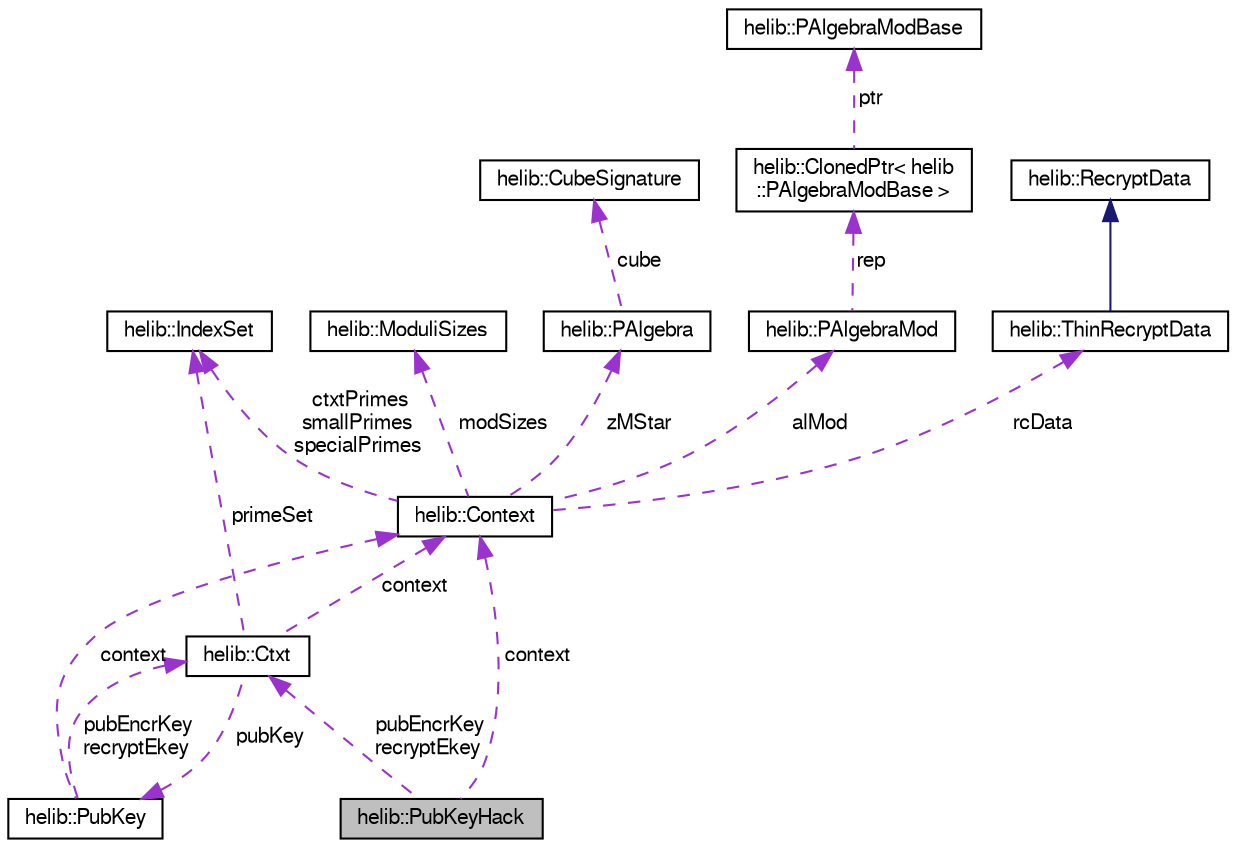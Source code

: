 digraph "helib::PubKeyHack"
{
  edge [fontname="FreeSans",fontsize="10",labelfontname="FreeSans",labelfontsize="10"];
  node [fontname="FreeSans",fontsize="10",shape=record];
  Node1 [label="helib::PubKeyHack",height=0.2,width=0.4,color="black", fillcolor="grey75", style="filled", fontcolor="black"];
  Node2 -> Node1 [dir="back",color="darkorchid3",fontsize="10",style="dashed",label=" pubEncrKey\nrecryptEkey" ];
  Node2 [label="helib::Ctxt",height=0.2,width=0.4,color="black", fillcolor="white", style="filled",URL="$classhelib_1_1_ctxt.html",tooltip="A Ctxt object holds a single ciphertext. "];
  Node3 -> Node2 [dir="back",color="darkorchid3",fontsize="10",style="dashed",label=" context" ];
  Node3 [label="helib::Context",height=0.2,width=0.4,color="black", fillcolor="white", style="filled",URL="$classhelib_1_1_context.html",tooltip="Maintaining the HE scheme parameters. "];
  Node4 -> Node3 [dir="back",color="darkorchid3",fontsize="10",style="dashed",label=" modSizes" ];
  Node4 [label="helib::ModuliSizes",height=0.2,width=0.4,color="black", fillcolor="white", style="filled",URL="$classhelib_1_1_moduli_sizes.html",tooltip="A helper class to map required modulo-sizes to primeSets. "];
  Node5 -> Node3 [dir="back",color="darkorchid3",fontsize="10",style="dashed",label=" rcData" ];
  Node5 [label="helib::ThinRecryptData",height=0.2,width=0.4,color="black", fillcolor="white", style="filled",URL="$classhelib_1_1_thin_recrypt_data.html",tooltip="Same as above, but for \"thin\" bootstrapping, where the slots are assumed to contain constants..."];
  Node6 -> Node5 [dir="back",color="midnightblue",fontsize="10",style="solid"];
  Node6 [label="helib::RecryptData",height=0.2,width=0.4,color="black", fillcolor="white", style="filled",URL="$classhelib_1_1_recrypt_data.html",tooltip="A structure to hold recryption-related data inside the Context. "];
  Node7 -> Node3 [dir="back",color="darkorchid3",fontsize="10",style="dashed",label=" ctxtPrimes\nsmallPrimes\nspecialPrimes" ];
  Node7 [label="helib::IndexSet",height=0.2,width=0.4,color="black", fillcolor="white", style="filled",URL="$classhelib_1_1_index_set.html",tooltip="A dynamic set of non-negative integers. "];
  Node8 -> Node3 [dir="back",color="darkorchid3",fontsize="10",style="dashed",label=" zMStar" ];
  Node8 [label="helib::PAlgebra",height=0.2,width=0.4,color="black", fillcolor="white", style="filled",URL="$classhelib_1_1_p_algebra.html",tooltip="The structure of (Z/mZ)* /(p) "];
  Node9 -> Node8 [dir="back",color="darkorchid3",fontsize="10",style="dashed",label=" cube" ];
  Node9 [label="helib::CubeSignature",height=0.2,width=0.4,color="black", fillcolor="white", style="filled",URL="$classhelib_1_1_cube_signature.html",tooltip="Holds a vector of dimensions for a hypercube and some additional data. "];
  Node10 -> Node3 [dir="back",color="darkorchid3",fontsize="10",style="dashed",label=" alMod" ];
  Node10 [label="helib::PAlgebraMod",height=0.2,width=0.4,color="black", fillcolor="white", style="filled",URL="$classhelib_1_1_p_algebra_mod.html",tooltip="The structure of Z[X]/(Phi_m(X), p) "];
  Node11 -> Node10 [dir="back",color="darkorchid3",fontsize="10",style="dashed",label=" rep" ];
  Node11 [label="helib::ClonedPtr\< helib\l::PAlgebraModBase \>",height=0.2,width=0.4,color="black", fillcolor="white", style="filled",URL="$classhelib_1_1_cloned_ptr.html"];
  Node12 -> Node11 [dir="back",color="darkorchid3",fontsize="10",style="dashed",label=" ptr" ];
  Node12 [label="helib::PAlgebraModBase",height=0.2,width=0.4,color="black", fillcolor="white", style="filled",URL="$classhelib_1_1_p_algebra_mod_base.html",tooltip="Virtual base class for PAlgebraMod. "];
  Node7 -> Node2 [dir="back",color="darkorchid3",fontsize="10",style="dashed",label=" primeSet" ];
  Node13 -> Node2 [dir="back",color="darkorchid3",fontsize="10",style="dashed",label=" pubKey" ];
  Node13 [label="helib::PubKey",height=0.2,width=0.4,color="black", fillcolor="white", style="filled",URL="$classhelib_1_1_pub_key.html",tooltip="The public key. "];
  Node2 -> Node13 [dir="back",color="darkorchid3",fontsize="10",style="dashed",label=" pubEncrKey\nrecryptEkey" ];
  Node3 -> Node13 [dir="back",color="darkorchid3",fontsize="10",style="dashed",label=" context" ];
  Node3 -> Node1 [dir="back",color="darkorchid3",fontsize="10",style="dashed",label=" context" ];
}
